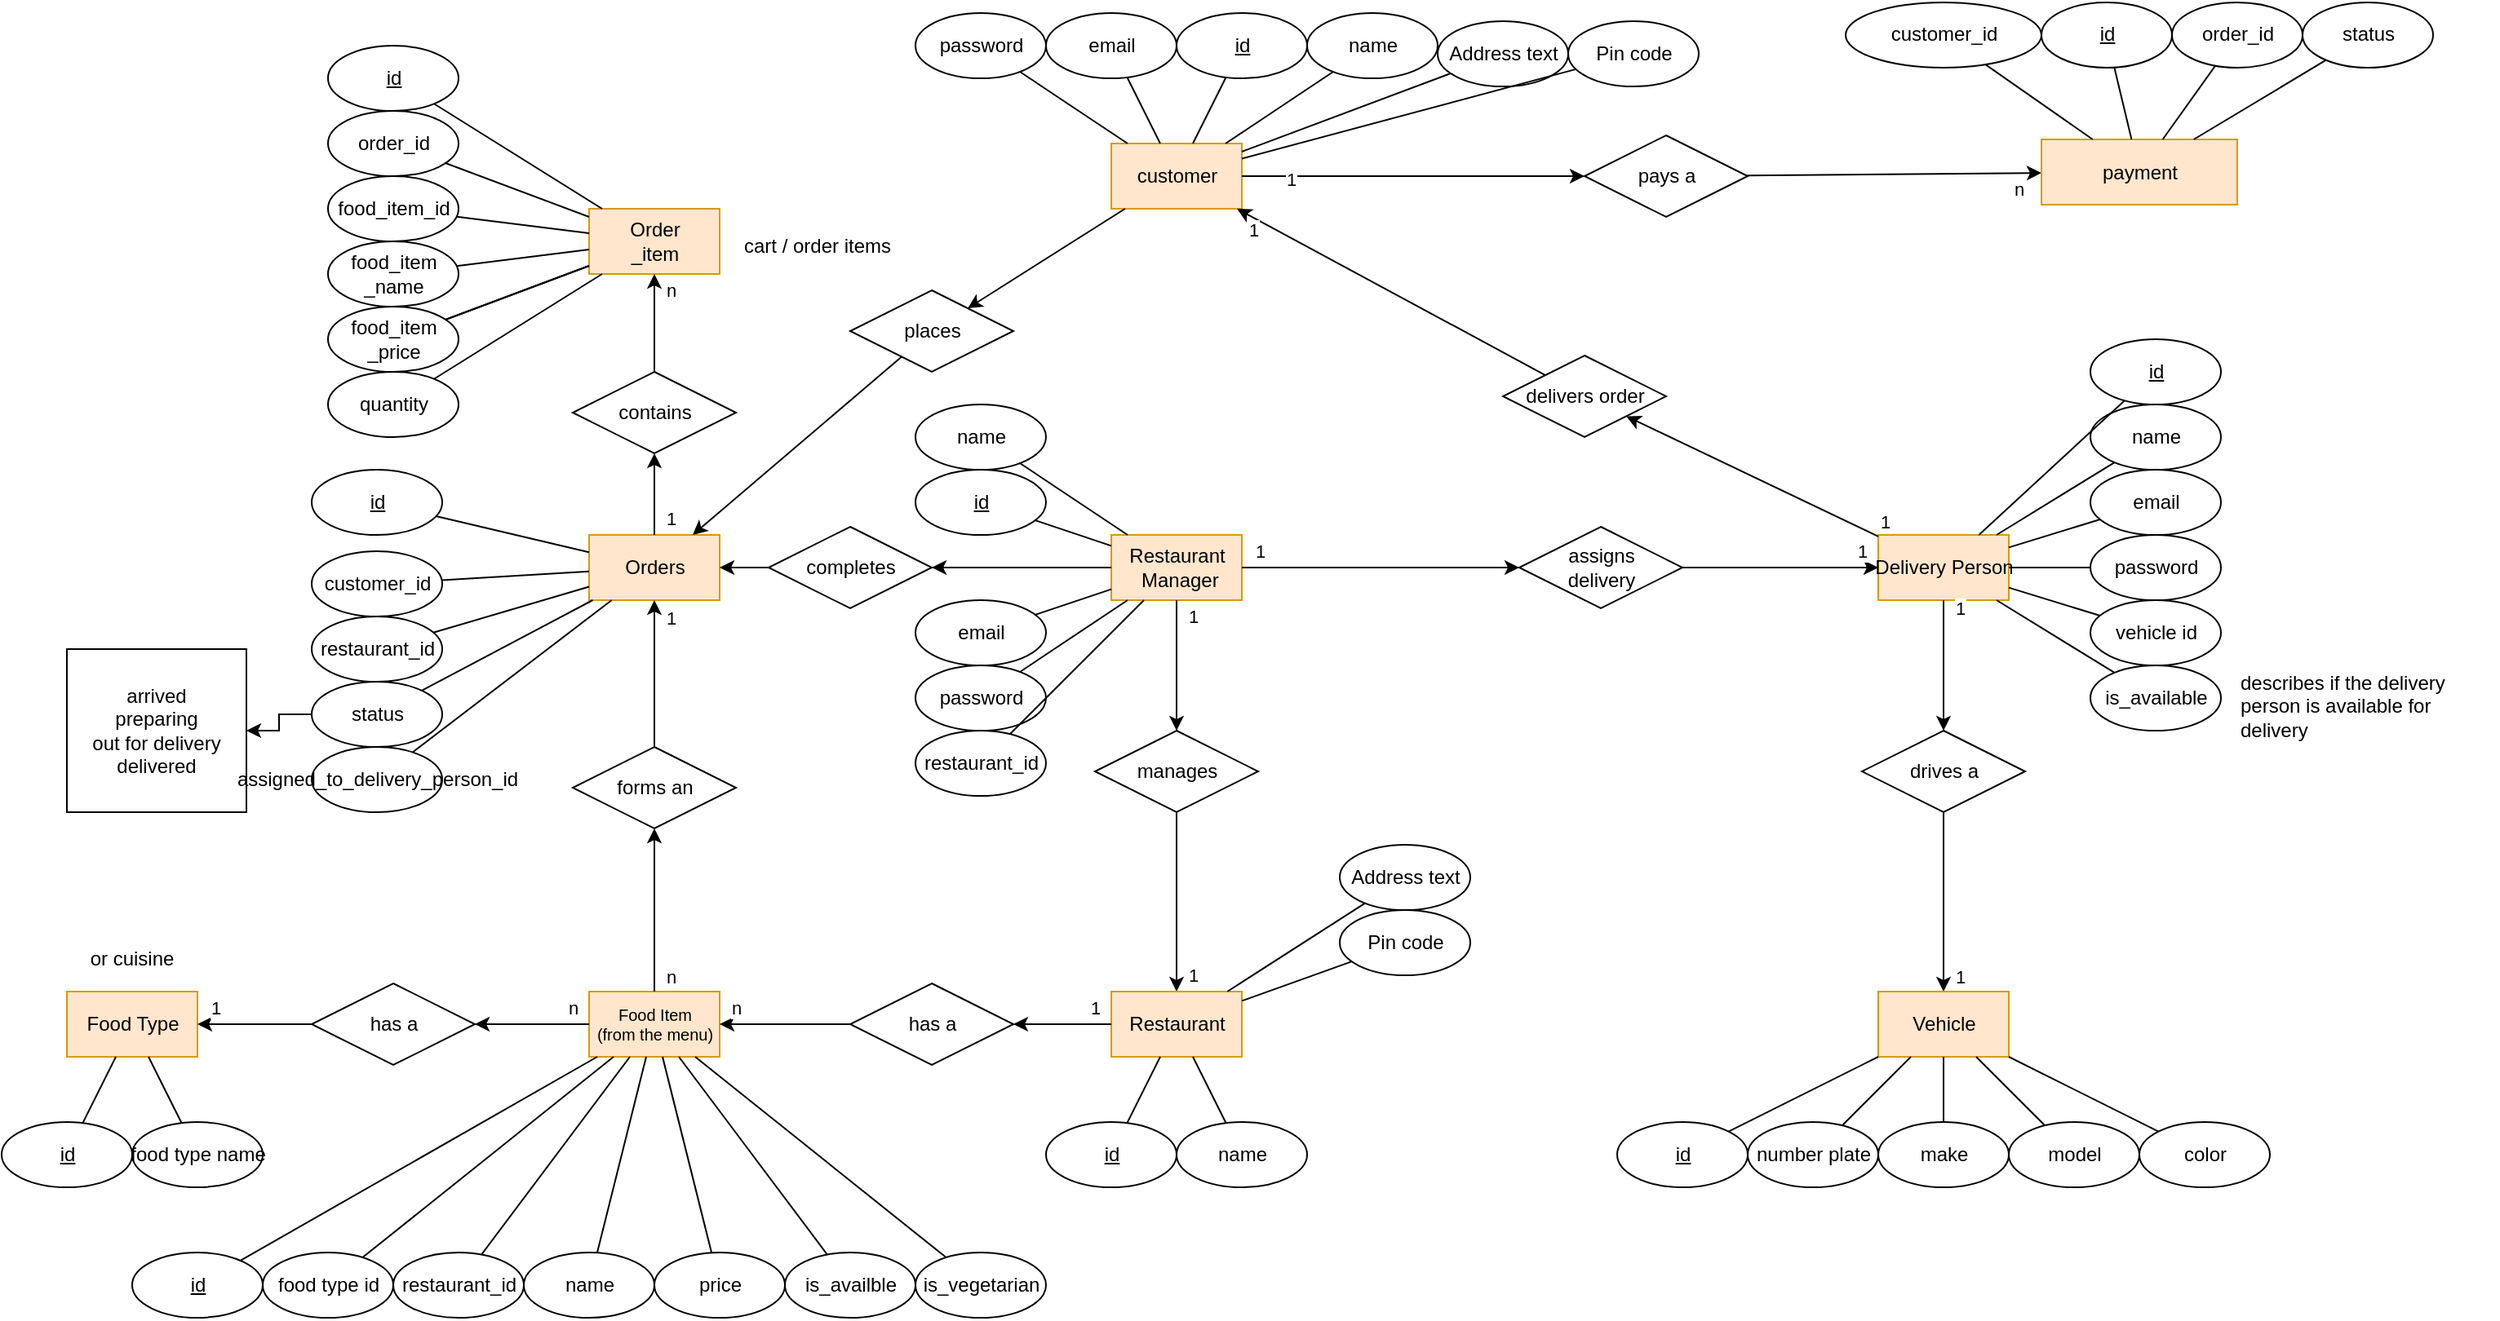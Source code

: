 <mxfile version="17.2.4" type="github">
  <diagram id="5hnL2uCHmByQ5Svbptj5" name="Page-1">
    <mxGraphModel dx="2307" dy="1191" grid="1" gridSize="10" guides="1" tooltips="1" connect="1" arrows="1" fold="1" page="1" pageScale="1" pageWidth="1600" pageHeight="900" math="0" shadow="0">
      <root>
        <mxCell id="0" />
        <mxCell id="1" parent="0" />
        <mxCell id="8bzB6-q6kp3nZ_-GFyEO-1" value="customer" style="rounded=0;html=1;fillColor=#ffe6cc;strokeColor=#d79b00;" parent="1" vertex="1">
          <mxGeometry x="720" y="140" width="80" height="40" as="geometry" />
        </mxCell>
        <mxCell id="8bzB6-q6kp3nZ_-GFyEO-2" value="id" style="ellipse;html=1;fontStyle=4" parent="1" vertex="1">
          <mxGeometry x="760" y="60" width="80" height="40" as="geometry" />
        </mxCell>
        <mxCell id="8bzB6-q6kp3nZ_-GFyEO-3" value="email" style="ellipse;html=1;" parent="1" vertex="1">
          <mxGeometry x="680" y="60" width="80" height="40" as="geometry" />
        </mxCell>
        <mxCell id="8bzB6-q6kp3nZ_-GFyEO-4" value="password" style="ellipse;html=1;" parent="1" vertex="1">
          <mxGeometry x="600" y="60" width="80" height="40" as="geometry" />
        </mxCell>
        <mxCell id="8bzB6-q6kp3nZ_-GFyEO-5" value="name" style="ellipse;html=1;" parent="1" vertex="1">
          <mxGeometry x="840" y="60" width="80" height="40" as="geometry" />
        </mxCell>
        <mxCell id="8bzB6-q6kp3nZ_-GFyEO-7" value="" style="endArrow=none;html=1;rounded=0;" parent="1" source="8bzB6-q6kp3nZ_-GFyEO-4" target="8bzB6-q6kp3nZ_-GFyEO-1" edge="1">
          <mxGeometry width="50" height="50" relative="1" as="geometry">
            <mxPoint x="960" y="310" as="sourcePoint" />
            <mxPoint x="1010" y="260" as="targetPoint" />
          </mxGeometry>
        </mxCell>
        <mxCell id="8bzB6-q6kp3nZ_-GFyEO-8" value="" style="endArrow=none;html=1;rounded=0;" parent="1" source="8bzB6-q6kp3nZ_-GFyEO-3" target="8bzB6-q6kp3nZ_-GFyEO-1" edge="1">
          <mxGeometry width="50" height="50" relative="1" as="geometry">
            <mxPoint x="690" y="170" as="sourcePoint" />
            <mxPoint x="730" y="170" as="targetPoint" />
          </mxGeometry>
        </mxCell>
        <mxCell id="8bzB6-q6kp3nZ_-GFyEO-9" value="" style="endArrow=none;html=1;rounded=0;" parent="1" source="8bzB6-q6kp3nZ_-GFyEO-2" target="8bzB6-q6kp3nZ_-GFyEO-1" edge="1">
          <mxGeometry width="50" height="50" relative="1" as="geometry">
            <mxPoint x="683.538" y="140.9" as="sourcePoint" />
            <mxPoint x="730" y="156.667" as="targetPoint" />
          </mxGeometry>
        </mxCell>
        <mxCell id="8bzB6-q6kp3nZ_-GFyEO-10" value="" style="endArrow=none;html=1;rounded=0;" parent="1" source="8bzB6-q6kp3nZ_-GFyEO-5" target="8bzB6-q6kp3nZ_-GFyEO-1" edge="1">
          <mxGeometry width="50" height="50" relative="1" as="geometry">
            <mxPoint x="674.0" y="106.0" as="sourcePoint" />
            <mxPoint x="740" y="150" as="targetPoint" />
          </mxGeometry>
        </mxCell>
        <mxCell id="8bzB6-q6kp3nZ_-GFyEO-17" value="Address text" style="ellipse;html=1;align=center;" parent="1" vertex="1">
          <mxGeometry x="920" y="65" width="80" height="40" as="geometry" />
        </mxCell>
        <mxCell id="8bzB6-q6kp3nZ_-GFyEO-18" value="Pin code" style="ellipse;html=1;align=center;" parent="1" vertex="1">
          <mxGeometry x="1000" y="65" width="80" height="40" as="geometry" />
        </mxCell>
        <mxCell id="8bzB6-q6kp3nZ_-GFyEO-22" value="&lt;div&gt;Restaurant&lt;/div&gt;&amp;nbsp;Manager" style="rounded=0;html=1;fillColor=#ffe6cc;strokeColor=#d79b00;" parent="1" vertex="1">
          <mxGeometry x="720" y="380" width="80" height="40" as="geometry" />
        </mxCell>
        <mxCell id="8bzB6-q6kp3nZ_-GFyEO-23" value="Delivery Person" style="rounded=0;html=1;fillColor=#ffe6cc;strokeColor=#d79b00;" parent="1" vertex="1">
          <mxGeometry x="1190" y="380" width="80" height="40" as="geometry" />
        </mxCell>
        <mxCell id="8bzB6-q6kp3nZ_-GFyEO-24" value="" style="endArrow=classic;html=1;rounded=0;endFill=1;" parent="1" source="8bzB6-q6kp3nZ_-GFyEO-22" target="8bzB6-q6kp3nZ_-GFyEO-26" edge="1">
          <mxGeometry width="50" height="50" relative="1" as="geometry">
            <mxPoint x="800" y="350" as="sourcePoint" />
            <mxPoint x="1010" y="450" as="targetPoint" />
          </mxGeometry>
        </mxCell>
        <mxCell id="8bzB6-q6kp3nZ_-GFyEO-25" value="1" style="edgeLabel;html=1;align=center;verticalAlign=middle;resizable=0;points=[];" parent="8bzB6-q6kp3nZ_-GFyEO-24" vertex="1" connectable="0">
          <mxGeometry x="-0.973" relative="1" as="geometry">
            <mxPoint x="8" y="-10" as="offset" />
          </mxGeometry>
        </mxCell>
        <mxCell id="8bzB6-q6kp3nZ_-GFyEO-26" value="&lt;div&gt;assigns&lt;/div&gt;&lt;div&gt;delivery&lt;/div&gt;" style="shape=rhombus;perimeter=rhombusPerimeter;html=1;align=center;" parent="1" vertex="1">
          <mxGeometry x="970" y="375" width="100" height="50" as="geometry" />
        </mxCell>
        <mxCell id="8bzB6-q6kp3nZ_-GFyEO-27" value="" style="endArrow=classic;html=1;rounded=0;endFill=1;" parent="1" source="8bzB6-q6kp3nZ_-GFyEO-26" target="8bzB6-q6kp3nZ_-GFyEO-23" edge="1">
          <mxGeometry relative="1" as="geometry">
            <mxPoint x="1000" y="480" as="sourcePoint" />
            <mxPoint x="1140" y="350" as="targetPoint" />
          </mxGeometry>
        </mxCell>
        <mxCell id="8bzB6-q6kp3nZ_-GFyEO-28" value="1" style="edgeLabel;html=1;align=center;verticalAlign=middle;resizable=0;points=[];" parent="8bzB6-q6kp3nZ_-GFyEO-27" vertex="1" connectable="0">
          <mxGeometry x="0.804" relative="1" as="geometry">
            <mxPoint x="2" y="-10" as="offset" />
          </mxGeometry>
        </mxCell>
        <mxCell id="8bzB6-q6kp3nZ_-GFyEO-29" value="" style="endArrow=none;html=1;rounded=0;startArrow=classic;startFill=1;" parent="1" source="8bzB6-q6kp3nZ_-GFyEO-1" target="8bzB6-q6kp3nZ_-GFyEO-31" edge="1">
          <mxGeometry width="50" height="50" relative="1" as="geometry">
            <mxPoint x="800" y="235" as="sourcePoint" />
            <mxPoint x="1010" y="335" as="targetPoint" />
          </mxGeometry>
        </mxCell>
        <mxCell id="8bzB6-q6kp3nZ_-GFyEO-30" value="1" style="edgeLabel;html=1;align=center;verticalAlign=middle;resizable=0;points=[];" parent="8bzB6-q6kp3nZ_-GFyEO-29" vertex="1" connectable="0">
          <mxGeometry x="-0.88" relative="1" as="geometry">
            <mxPoint x="-2" y="7" as="offset" />
          </mxGeometry>
        </mxCell>
        <mxCell id="8bzB6-q6kp3nZ_-GFyEO-31" value="delivers order" style="shape=rhombus;perimeter=rhombusPerimeter;html=1;align=center;" parent="1" vertex="1">
          <mxGeometry x="960" y="270" width="100" height="50" as="geometry" />
        </mxCell>
        <mxCell id="8bzB6-q6kp3nZ_-GFyEO-32" value="" style="endArrow=none;html=1;rounded=0;startArrow=classic;startFill=1;" parent="1" source="8bzB6-q6kp3nZ_-GFyEO-31" target="8bzB6-q6kp3nZ_-GFyEO-23" edge="1">
          <mxGeometry relative="1" as="geometry">
            <mxPoint x="1000" y="395" as="sourcePoint" />
            <mxPoint x="1140" y="265" as="targetPoint" />
          </mxGeometry>
        </mxCell>
        <mxCell id="8bzB6-q6kp3nZ_-GFyEO-33" value="1" style="edgeLabel;html=1;align=center;verticalAlign=middle;resizable=0;points=[];" parent="8bzB6-q6kp3nZ_-GFyEO-32" vertex="1" connectable="0">
          <mxGeometry x="0.887" y="1" relative="1" as="geometry">
            <mxPoint x="12" y="-4" as="offset" />
          </mxGeometry>
        </mxCell>
        <mxCell id="8bzB6-q6kp3nZ_-GFyEO-34" value="id" style="ellipse;html=1;align=center;fontStyle=4" parent="1" vertex="1">
          <mxGeometry x="1320" y="260" width="80" height="40" as="geometry" />
        </mxCell>
        <mxCell id="8bzB6-q6kp3nZ_-GFyEO-35" value="name" style="ellipse;html=1;align=center;" parent="1" vertex="1">
          <mxGeometry x="1320" y="300" width="80" height="40" as="geometry" />
        </mxCell>
        <mxCell id="8bzB6-q6kp3nZ_-GFyEO-36" value="" style="endArrow=none;html=1;rounded=0;" parent="1" source="8bzB6-q6kp3nZ_-GFyEO-23" target="8bzB6-q6kp3nZ_-GFyEO-34" edge="1">
          <mxGeometry relative="1" as="geometry">
            <mxPoint x="1140" y="280" as="sourcePoint" />
            <mxPoint x="1300" y="280" as="targetPoint" />
          </mxGeometry>
        </mxCell>
        <mxCell id="8bzB6-q6kp3nZ_-GFyEO-37" value="" style="endArrow=none;html=1;rounded=0;" parent="1" source="8bzB6-q6kp3nZ_-GFyEO-23" target="8bzB6-q6kp3nZ_-GFyEO-35" edge="1">
          <mxGeometry relative="1" as="geometry">
            <mxPoint x="1280" y="393.333" as="sourcePoint" />
            <mxPoint x="1325.449" y="380.077" as="targetPoint" />
          </mxGeometry>
        </mxCell>
        <mxCell id="8bzB6-q6kp3nZ_-GFyEO-38" value="email" style="ellipse;html=1;align=center;" parent="1" vertex="1">
          <mxGeometry x="1320" y="340" width="80" height="40" as="geometry" />
        </mxCell>
        <mxCell id="8bzB6-q6kp3nZ_-GFyEO-39" value="password" style="ellipse;html=1;align=center;" parent="1" vertex="1">
          <mxGeometry x="1320" y="380" width="80" height="40" as="geometry" />
        </mxCell>
        <mxCell id="8bzB6-q6kp3nZ_-GFyEO-40" value="vehicle id" style="ellipse;html=1;align=center;" parent="1" vertex="1">
          <mxGeometry x="1320" y="420" width="80" height="40" as="geometry" />
        </mxCell>
        <mxCell id="8bzB6-q6kp3nZ_-GFyEO-41" value="" style="endArrow=none;html=1;rounded=0;" parent="1" source="8bzB6-q6kp3nZ_-GFyEO-23" target="8bzB6-q6kp3nZ_-GFyEO-38" edge="1">
          <mxGeometry relative="1" as="geometry">
            <mxPoint x="1220" y="420" as="sourcePoint" />
            <mxPoint x="1380" y="420" as="targetPoint" />
          </mxGeometry>
        </mxCell>
        <mxCell id="8bzB6-q6kp3nZ_-GFyEO-42" value="" style="endArrow=none;html=1;rounded=0;" parent="1" source="8bzB6-q6kp3nZ_-GFyEO-23" target="8bzB6-q6kp3nZ_-GFyEO-39" edge="1">
          <mxGeometry relative="1" as="geometry">
            <mxPoint x="1220" y="420" as="sourcePoint" />
            <mxPoint x="1380" y="420" as="targetPoint" />
          </mxGeometry>
        </mxCell>
        <mxCell id="8bzB6-q6kp3nZ_-GFyEO-43" value="" style="endArrow=none;html=1;rounded=0;" parent="1" source="8bzB6-q6kp3nZ_-GFyEO-23" target="8bzB6-q6kp3nZ_-GFyEO-40" edge="1">
          <mxGeometry relative="1" as="geometry">
            <mxPoint x="1220" y="420" as="sourcePoint" />
            <mxPoint x="1380" y="420" as="targetPoint" />
          </mxGeometry>
        </mxCell>
        <mxCell id="8bzB6-q6kp3nZ_-GFyEO-44" value="" style="endArrow=none;html=1;rounded=0;startArrow=classic;startFill=1;" parent="1" target="8bzB6-q6kp3nZ_-GFyEO-46" edge="1">
          <mxGeometry width="50" height="50" relative="1" as="geometry">
            <mxPoint x="1230" y="660" as="sourcePoint" />
            <mxPoint x="1330" y="635" as="targetPoint" />
          </mxGeometry>
        </mxCell>
        <mxCell id="8bzB6-q6kp3nZ_-GFyEO-45" value="1" style="edgeLabel;html=1;align=center;verticalAlign=middle;resizable=0;points=[];" parent="8bzB6-q6kp3nZ_-GFyEO-44" vertex="1" connectable="0">
          <mxGeometry x="-0.933" y="-1" relative="1" as="geometry">
            <mxPoint x="9" y="-6" as="offset" />
          </mxGeometry>
        </mxCell>
        <mxCell id="8bzB6-q6kp3nZ_-GFyEO-46" value="drives a" style="shape=rhombus;perimeter=rhombusPerimeter;html=1;align=center;" parent="1" vertex="1">
          <mxGeometry x="1180" y="500" width="100" height="50" as="geometry" />
        </mxCell>
        <mxCell id="8bzB6-q6kp3nZ_-GFyEO-47" value="" style="endArrow=none;html=1;rounded=0;startArrow=classic;startFill=1;" parent="1" source="8bzB6-q6kp3nZ_-GFyEO-46" target="8bzB6-q6kp3nZ_-GFyEO-23" edge="1">
          <mxGeometry relative="1" as="geometry">
            <mxPoint x="1220" y="665" as="sourcePoint" />
            <mxPoint x="1326.314" y="430" as="targetPoint" />
          </mxGeometry>
        </mxCell>
        <mxCell id="8bzB6-q6kp3nZ_-GFyEO-48" value="1" style="edgeLabel;html=1;align=center;verticalAlign=middle;resizable=0;points=[];" parent="8bzB6-q6kp3nZ_-GFyEO-47" vertex="1" connectable="0">
          <mxGeometry x="0.88" y="1" relative="1" as="geometry">
            <mxPoint x="11" as="offset" />
          </mxGeometry>
        </mxCell>
        <mxCell id="8bzB6-q6kp3nZ_-GFyEO-49" value="Vehicle" style="rounded=0;html=1;fillColor=#ffe6cc;strokeColor=#d79b00;" parent="1" vertex="1">
          <mxGeometry x="1190" y="660" width="80" height="40" as="geometry" />
        </mxCell>
        <mxCell id="8bzB6-q6kp3nZ_-GFyEO-50" value="id" style="ellipse;html=1;align=center;fontStyle=4" parent="1" vertex="1">
          <mxGeometry x="1030" y="740" width="80" height="40" as="geometry" />
        </mxCell>
        <mxCell id="8bzB6-q6kp3nZ_-GFyEO-51" value="number plate" style="ellipse;html=1;align=center;" parent="1" vertex="1">
          <mxGeometry x="1110" y="740" width="80" height="40" as="geometry" />
        </mxCell>
        <mxCell id="8bzB6-q6kp3nZ_-GFyEO-52" value="make" style="ellipse;html=1;align=center;" parent="1" vertex="1">
          <mxGeometry x="1190" y="740" width="80" height="40" as="geometry" />
        </mxCell>
        <mxCell id="8bzB6-q6kp3nZ_-GFyEO-53" value="model" style="ellipse;html=1;align=center;" parent="1" vertex="1">
          <mxGeometry x="1270" y="740" width="80" height="40" as="geometry" />
        </mxCell>
        <mxCell id="8bzB6-q6kp3nZ_-GFyEO-54" value="color" style="ellipse;html=1;align=center;" parent="1" vertex="1">
          <mxGeometry x="1350" y="740" width="80" height="40" as="geometry" />
        </mxCell>
        <mxCell id="8bzB6-q6kp3nZ_-GFyEO-55" value="" style="endArrow=none;html=1;rounded=0;" parent="1" source="8bzB6-q6kp3nZ_-GFyEO-49" target="8bzB6-q6kp3nZ_-GFyEO-50" edge="1">
          <mxGeometry relative="1" as="geometry">
            <mxPoint x="1190" y="660" as="sourcePoint" />
            <mxPoint x="1350" y="660" as="targetPoint" />
          </mxGeometry>
        </mxCell>
        <mxCell id="8bzB6-q6kp3nZ_-GFyEO-56" value="" style="endArrow=none;html=1;rounded=0;" parent="1" source="8bzB6-q6kp3nZ_-GFyEO-49" target="8bzB6-q6kp3nZ_-GFyEO-51" edge="1">
          <mxGeometry relative="1" as="geometry">
            <mxPoint x="1240" y="660" as="sourcePoint" />
            <mxPoint x="1400" y="660" as="targetPoint" />
          </mxGeometry>
        </mxCell>
        <mxCell id="8bzB6-q6kp3nZ_-GFyEO-57" value="" style="endArrow=none;html=1;rounded=0;" parent="1" source="8bzB6-q6kp3nZ_-GFyEO-49" target="8bzB6-q6kp3nZ_-GFyEO-52" edge="1">
          <mxGeometry relative="1" as="geometry">
            <mxPoint x="1240" y="660" as="sourcePoint" />
            <mxPoint x="1400" y="660" as="targetPoint" />
          </mxGeometry>
        </mxCell>
        <mxCell id="8bzB6-q6kp3nZ_-GFyEO-58" value="" style="endArrow=none;html=1;rounded=0;" parent="1" source="8bzB6-q6kp3nZ_-GFyEO-49" target="8bzB6-q6kp3nZ_-GFyEO-53" edge="1">
          <mxGeometry relative="1" as="geometry">
            <mxPoint x="1240" y="660" as="sourcePoint" />
            <mxPoint x="1400" y="660" as="targetPoint" />
          </mxGeometry>
        </mxCell>
        <mxCell id="8bzB6-q6kp3nZ_-GFyEO-59" value="" style="endArrow=none;html=1;rounded=0;" parent="1" source="8bzB6-q6kp3nZ_-GFyEO-49" target="8bzB6-q6kp3nZ_-GFyEO-54" edge="1">
          <mxGeometry relative="1" as="geometry">
            <mxPoint x="1240" y="660" as="sourcePoint" />
            <mxPoint x="1400" y="660" as="targetPoint" />
          </mxGeometry>
        </mxCell>
        <mxCell id="8bzB6-q6kp3nZ_-GFyEO-60" value="&lt;div style=&quot;font-size: 10px;&quot;&gt;Food Item&lt;/div&gt;&lt;div style=&quot;font-size: 10px;&quot;&gt;(from the menu)&lt;/div&gt;" style="rounded=0;html=1;fontSize=10;fillColor=#ffe6cc;strokeColor=#d79b00;" parent="1" vertex="1">
          <mxGeometry x="400" y="660" width="80" height="40" as="geometry" />
        </mxCell>
        <mxCell id="8bzB6-q6kp3nZ_-GFyEO-61" value="&lt;div&gt;Orders&lt;/div&gt;" style="rounded=0;html=1;fillColor=#ffe6cc;strokeColor=#d79b00;" parent="1" vertex="1">
          <mxGeometry x="400" y="380" width="80" height="40" as="geometry" />
        </mxCell>
        <mxCell id="8bzB6-q6kp3nZ_-GFyEO-62" value="" style="endArrow=none;html=1;rounded=0;startArrow=classic;startFill=1;" parent="1" source="8bzB6-q6kp3nZ_-GFyEO-80" target="8bzB6-q6kp3nZ_-GFyEO-64" edge="1">
          <mxGeometry width="50" height="50" relative="1" as="geometry">
            <mxPoint x="760" y="620" as="sourcePoint" />
            <mxPoint x="860" y="665" as="targetPoint" />
          </mxGeometry>
        </mxCell>
        <mxCell id="8bzB6-q6kp3nZ_-GFyEO-63" value="1" style="edgeLabel;html=1;align=center;verticalAlign=middle;resizable=0;points=[];" parent="8bzB6-q6kp3nZ_-GFyEO-62" vertex="1" connectable="0">
          <mxGeometry x="-0.82" relative="1" as="geometry">
            <mxPoint x="10" as="offset" />
          </mxGeometry>
        </mxCell>
        <mxCell id="8bzB6-q6kp3nZ_-GFyEO-64" value="manages" style="shape=rhombus;perimeter=rhombusPerimeter;html=1;align=center;" parent="1" vertex="1">
          <mxGeometry x="710" y="500" width="100" height="50" as="geometry" />
        </mxCell>
        <mxCell id="8bzB6-q6kp3nZ_-GFyEO-65" value="" style="endArrow=none;html=1;rounded=0;startArrow=classic;startFill=1;" parent="1" source="8bzB6-q6kp3nZ_-GFyEO-64" target="8bzB6-q6kp3nZ_-GFyEO-22" edge="1">
          <mxGeometry relative="1" as="geometry">
            <mxPoint x="750" y="695" as="sourcePoint" />
            <mxPoint x="760" y="430" as="targetPoint" />
          </mxGeometry>
        </mxCell>
        <mxCell id="8bzB6-q6kp3nZ_-GFyEO-66" value="1" style="edgeLabel;html=1;align=center;verticalAlign=middle;resizable=0;points=[];" parent="8bzB6-q6kp3nZ_-GFyEO-65" vertex="1" connectable="0">
          <mxGeometry x="0.912" relative="1" as="geometry">
            <mxPoint x="10" y="6" as="offset" />
          </mxGeometry>
        </mxCell>
        <mxCell id="8bzB6-q6kp3nZ_-GFyEO-67" value="id" style="ellipse;html=1;fontStyle=4" parent="1" vertex="1">
          <mxGeometry x="600" y="340" width="80" height="40" as="geometry" />
        </mxCell>
        <mxCell id="8bzB6-q6kp3nZ_-GFyEO-68" value="email" style="ellipse;html=1;" parent="1" vertex="1">
          <mxGeometry x="600" y="420" width="80" height="40" as="geometry" />
        </mxCell>
        <mxCell id="8bzB6-q6kp3nZ_-GFyEO-69" value="password" style="ellipse;html=1;" parent="1" vertex="1">
          <mxGeometry x="600" y="460" width="80" height="40" as="geometry" />
        </mxCell>
        <mxCell id="8bzB6-q6kp3nZ_-GFyEO-70" value="name" style="ellipse;html=1;" parent="1" vertex="1">
          <mxGeometry x="600" y="300" width="80" height="40" as="geometry" />
        </mxCell>
        <mxCell id="8bzB6-q6kp3nZ_-GFyEO-71" value="" style="endArrow=none;html=1;rounded=0;" parent="1" source="8bzB6-q6kp3nZ_-GFyEO-69" target="8bzB6-q6kp3nZ_-GFyEO-22" edge="1">
          <mxGeometry relative="1" as="geometry">
            <mxPoint x="850" y="280" as="sourcePoint" />
            <mxPoint x="1010" y="280" as="targetPoint" />
          </mxGeometry>
        </mxCell>
        <mxCell id="8bzB6-q6kp3nZ_-GFyEO-72" value="" style="endArrow=none;html=1;rounded=0;" parent="1" source="8bzB6-q6kp3nZ_-GFyEO-68" target="8bzB6-q6kp3nZ_-GFyEO-22" edge="1">
          <mxGeometry relative="1" as="geometry">
            <mxPoint x="850" y="280" as="sourcePoint" />
            <mxPoint x="1010" y="280" as="targetPoint" />
          </mxGeometry>
        </mxCell>
        <mxCell id="8bzB6-q6kp3nZ_-GFyEO-73" value="" style="endArrow=none;html=1;rounded=0;" parent="1" source="8bzB6-q6kp3nZ_-GFyEO-67" target="8bzB6-q6kp3nZ_-GFyEO-22" edge="1">
          <mxGeometry relative="1" as="geometry">
            <mxPoint x="850" y="280" as="sourcePoint" />
            <mxPoint x="1010" y="280" as="targetPoint" />
          </mxGeometry>
        </mxCell>
        <mxCell id="8bzB6-q6kp3nZ_-GFyEO-74" value="" style="endArrow=none;html=1;rounded=0;" parent="1" source="8bzB6-q6kp3nZ_-GFyEO-70" target="8bzB6-q6kp3nZ_-GFyEO-22" edge="1">
          <mxGeometry relative="1" as="geometry">
            <mxPoint x="850" y="280" as="sourcePoint" />
            <mxPoint x="1010" y="280" as="targetPoint" />
          </mxGeometry>
        </mxCell>
        <mxCell id="8bzB6-q6kp3nZ_-GFyEO-75" value="food type id" style="ellipse;html=1;align=center;" parent="1" vertex="1">
          <mxGeometry x="200" y="820" width="80" height="40" as="geometry" />
        </mxCell>
        <mxCell id="8bzB6-q6kp3nZ_-GFyEO-76" value="id" style="ellipse;html=1;align=center;fontStyle=4" parent="1" vertex="1">
          <mxGeometry x="120" y="820" width="80" height="40" as="geometry" />
        </mxCell>
        <mxCell id="8bzB6-q6kp3nZ_-GFyEO-77" value="restaurant_id" style="ellipse;html=1;" parent="1" vertex="1">
          <mxGeometry x="600" y="500" width="80" height="40" as="geometry" />
        </mxCell>
        <mxCell id="8bzB6-q6kp3nZ_-GFyEO-78" value="" style="endArrow=none;html=1;rounded=0;" parent="1" source="8bzB6-q6kp3nZ_-GFyEO-77" target="8bzB6-q6kp3nZ_-GFyEO-22" edge="1">
          <mxGeometry relative="1" as="geometry">
            <mxPoint x="580" y="490" as="sourcePoint" />
            <mxPoint x="740" y="490" as="targetPoint" />
          </mxGeometry>
        </mxCell>
        <mxCell id="8bzB6-q6kp3nZ_-GFyEO-79" value="restaurant_id" style="ellipse;html=1;align=center;" parent="1" vertex="1">
          <mxGeometry x="280" y="820" width="80" height="40" as="geometry" />
        </mxCell>
        <mxCell id="8bzB6-q6kp3nZ_-GFyEO-80" value="Restaurant" style="rounded=0;html=1;fillColor=#ffe6cc;strokeColor=#d79b00;" parent="1" vertex="1">
          <mxGeometry x="720" y="660" width="80" height="40" as="geometry" />
        </mxCell>
        <mxCell id="8bzB6-q6kp3nZ_-GFyEO-81" value="" style="endArrow=none;html=1;rounded=0;startArrow=classic;startFill=1;" parent="1" source="8bzB6-q6kp3nZ_-GFyEO-60" target="8bzB6-q6kp3nZ_-GFyEO-83" edge="1">
          <mxGeometry width="50" height="50" relative="1" as="geometry">
            <mxPoint x="900" y="690" as="sourcePoint" />
            <mxPoint x="1000" y="695" as="targetPoint" />
          </mxGeometry>
        </mxCell>
        <mxCell id="8bzB6-q6kp3nZ_-GFyEO-82" value="n" style="edgeLabel;html=1;align=center;verticalAlign=middle;resizable=0;points=[];" parent="8bzB6-q6kp3nZ_-GFyEO-81" vertex="1" connectable="0">
          <mxGeometry x="-0.88" relative="1" as="geometry">
            <mxPoint x="5" y="-10" as="offset" />
          </mxGeometry>
        </mxCell>
        <mxCell id="8bzB6-q6kp3nZ_-GFyEO-83" value="has a" style="shape=rhombus;perimeter=rhombusPerimeter;html=1;align=center;" parent="1" vertex="1">
          <mxGeometry x="560" y="655" width="100" height="50" as="geometry" />
        </mxCell>
        <mxCell id="8bzB6-q6kp3nZ_-GFyEO-84" value="" style="endArrow=none;html=1;rounded=0;startArrow=classic;startFill=1;" parent="1" source="8bzB6-q6kp3nZ_-GFyEO-83" target="8bzB6-q6kp3nZ_-GFyEO-80" edge="1">
          <mxGeometry relative="1" as="geometry">
            <mxPoint x="640" y="725" as="sourcePoint" />
            <mxPoint x="730" y="740" as="targetPoint" />
          </mxGeometry>
        </mxCell>
        <mxCell id="8bzB6-q6kp3nZ_-GFyEO-85" value="1" style="edgeLabel;html=1;align=center;verticalAlign=middle;resizable=0;points=[];" parent="8bzB6-q6kp3nZ_-GFyEO-84" vertex="1" connectable="0">
          <mxGeometry x="0.857" relative="1" as="geometry">
            <mxPoint x="-6" y="-10" as="offset" />
          </mxGeometry>
        </mxCell>
        <mxCell id="8bzB6-q6kp3nZ_-GFyEO-86" value="id" style="ellipse;html=1;align=center;fontStyle=4" parent="1" vertex="1">
          <mxGeometry x="680" y="740" width="80" height="40" as="geometry" />
        </mxCell>
        <mxCell id="8bzB6-q6kp3nZ_-GFyEO-87" value="name" style="ellipse;html=1;align=center;" parent="1" vertex="1">
          <mxGeometry x="760" y="740" width="80" height="40" as="geometry" />
        </mxCell>
        <mxCell id="8bzB6-q6kp3nZ_-GFyEO-88" value="Food Type" style="rounded=0;html=1;fillColor=#ffe6cc;strokeColor=#d79b00;" parent="1" vertex="1">
          <mxGeometry x="80" y="660" width="80" height="40" as="geometry" />
        </mxCell>
        <mxCell id="8bzB6-q6kp3nZ_-GFyEO-89" value="food type name" style="ellipse;html=1;align=center;" parent="1" vertex="1">
          <mxGeometry x="120" y="740" width="80" height="40" as="geometry" />
        </mxCell>
        <mxCell id="8bzB6-q6kp3nZ_-GFyEO-90" value="id" style="ellipse;html=1;align=center;fontStyle=4" parent="1" vertex="1">
          <mxGeometry x="40" y="740" width="80" height="40" as="geometry" />
        </mxCell>
        <mxCell id="8bzB6-q6kp3nZ_-GFyEO-91" value="" style="endArrow=none;html=1;rounded=0;" parent="1" source="8bzB6-q6kp3nZ_-GFyEO-88" target="8bzB6-q6kp3nZ_-GFyEO-90" edge="1">
          <mxGeometry relative="1" as="geometry">
            <mxPoint x="230" y="680" as="sourcePoint" />
            <mxPoint x="390" y="680" as="targetPoint" />
          </mxGeometry>
        </mxCell>
        <mxCell id="8bzB6-q6kp3nZ_-GFyEO-92" value="" style="endArrow=none;html=1;rounded=0;" parent="1" source="8bzB6-q6kp3nZ_-GFyEO-88" target="8bzB6-q6kp3nZ_-GFyEO-89" edge="1">
          <mxGeometry relative="1" as="geometry">
            <mxPoint x="230" y="680" as="sourcePoint" />
            <mxPoint x="390" y="680" as="targetPoint" />
          </mxGeometry>
        </mxCell>
        <mxCell id="8bzB6-q6kp3nZ_-GFyEO-93" value="" style="endArrow=none;html=1;rounded=0;" parent="1" source="8bzB6-q6kp3nZ_-GFyEO-86" target="8bzB6-q6kp3nZ_-GFyEO-80" edge="1">
          <mxGeometry relative="1" as="geometry">
            <mxPoint x="500" y="640" as="sourcePoint" />
            <mxPoint x="660" y="640" as="targetPoint" />
          </mxGeometry>
        </mxCell>
        <mxCell id="8bzB6-q6kp3nZ_-GFyEO-94" value="" style="endArrow=none;html=1;rounded=0;" parent="1" source="8bzB6-q6kp3nZ_-GFyEO-87" target="8bzB6-q6kp3nZ_-GFyEO-80" edge="1">
          <mxGeometry relative="1" as="geometry">
            <mxPoint x="500" y="640" as="sourcePoint" />
            <mxPoint x="660" y="640" as="targetPoint" />
          </mxGeometry>
        </mxCell>
        <mxCell id="8bzB6-q6kp3nZ_-GFyEO-95" value="name" style="ellipse;html=1;align=center;" parent="1" vertex="1">
          <mxGeometry x="360" y="820" width="80" height="40" as="geometry" />
        </mxCell>
        <mxCell id="8bzB6-q6kp3nZ_-GFyEO-96" value="price" style="ellipse;html=1;align=center;" parent="1" vertex="1">
          <mxGeometry x="440" y="820" width="80" height="40" as="geometry" />
        </mxCell>
        <mxCell id="8bzB6-q6kp3nZ_-GFyEO-97" value="is_availble" style="ellipse;html=1;align=center;" parent="1" vertex="1">
          <mxGeometry x="520" y="820" width="80" height="40" as="geometry" />
        </mxCell>
        <mxCell id="8bzB6-q6kp3nZ_-GFyEO-98" value="" style="endArrow=none;html=1;rounded=0;" parent="1" source="8bzB6-q6kp3nZ_-GFyEO-60" target="8bzB6-q6kp3nZ_-GFyEO-76" edge="1">
          <mxGeometry relative="1" as="geometry">
            <mxPoint x="440" y="770" as="sourcePoint" />
            <mxPoint x="600" y="770" as="targetPoint" />
          </mxGeometry>
        </mxCell>
        <mxCell id="8bzB6-q6kp3nZ_-GFyEO-99" value="" style="endArrow=none;html=1;rounded=0;" parent="1" source="8bzB6-q6kp3nZ_-GFyEO-60" target="8bzB6-q6kp3nZ_-GFyEO-75" edge="1">
          <mxGeometry relative="1" as="geometry">
            <mxPoint x="440" y="770" as="sourcePoint" />
            <mxPoint x="600" y="770" as="targetPoint" />
          </mxGeometry>
        </mxCell>
        <mxCell id="8bzB6-q6kp3nZ_-GFyEO-100" value="" style="endArrow=none;html=1;rounded=0;" parent="1" source="8bzB6-q6kp3nZ_-GFyEO-60" target="8bzB6-q6kp3nZ_-GFyEO-79" edge="1">
          <mxGeometry relative="1" as="geometry">
            <mxPoint x="440" y="770" as="sourcePoint" />
            <mxPoint x="600" y="770" as="targetPoint" />
          </mxGeometry>
        </mxCell>
        <mxCell id="8bzB6-q6kp3nZ_-GFyEO-101" value="" style="endArrow=none;html=1;rounded=0;" parent="1" source="8bzB6-q6kp3nZ_-GFyEO-60" target="8bzB6-q6kp3nZ_-GFyEO-95" edge="1">
          <mxGeometry relative="1" as="geometry">
            <mxPoint x="440" y="770" as="sourcePoint" />
            <mxPoint x="600" y="770" as="targetPoint" />
          </mxGeometry>
        </mxCell>
        <mxCell id="8bzB6-q6kp3nZ_-GFyEO-102" value="" style="endArrow=none;html=1;rounded=0;" parent="1" source="8bzB6-q6kp3nZ_-GFyEO-60" target="8bzB6-q6kp3nZ_-GFyEO-96" edge="1">
          <mxGeometry relative="1" as="geometry">
            <mxPoint x="440" y="770" as="sourcePoint" />
            <mxPoint x="600" y="770" as="targetPoint" />
          </mxGeometry>
        </mxCell>
        <mxCell id="8bzB6-q6kp3nZ_-GFyEO-103" value="" style="endArrow=none;html=1;rounded=0;" parent="1" source="8bzB6-q6kp3nZ_-GFyEO-60" target="8bzB6-q6kp3nZ_-GFyEO-97" edge="1">
          <mxGeometry relative="1" as="geometry">
            <mxPoint x="440" y="770" as="sourcePoint" />
            <mxPoint x="600" y="770" as="targetPoint" />
          </mxGeometry>
        </mxCell>
        <mxCell id="8bzB6-q6kp3nZ_-GFyEO-104" value="" style="endArrow=none;html=1;rounded=0;startArrow=classic;startFill=1;" parent="1" source="8bzB6-q6kp3nZ_-GFyEO-88" target="8bzB6-q6kp3nZ_-GFyEO-106" edge="1">
          <mxGeometry width="50" height="50" relative="1" as="geometry">
            <mxPoint x="170" y="680" as="sourcePoint" />
            <mxPoint x="690" y="695" as="targetPoint" />
          </mxGeometry>
        </mxCell>
        <mxCell id="8bzB6-q6kp3nZ_-GFyEO-105" value="1" style="edgeLabel;html=1;align=center;verticalAlign=middle;resizable=0;points=[];" parent="8bzB6-q6kp3nZ_-GFyEO-104" vertex="1" connectable="0">
          <mxGeometry x="-0.703" relative="1" as="geometry">
            <mxPoint y="-10" as="offset" />
          </mxGeometry>
        </mxCell>
        <mxCell id="8bzB6-q6kp3nZ_-GFyEO-106" value="has a" style="shape=rhombus;perimeter=rhombusPerimeter;html=1;align=center;" parent="1" vertex="1">
          <mxGeometry x="230" y="655" width="100" height="50" as="geometry" />
        </mxCell>
        <mxCell id="8bzB6-q6kp3nZ_-GFyEO-107" value="" style="endArrow=none;html=1;rounded=0;startArrow=classic;startFill=1;" parent="1" source="8bzB6-q6kp3nZ_-GFyEO-106" target="8bzB6-q6kp3nZ_-GFyEO-60" edge="1">
          <mxGeometry relative="1" as="geometry">
            <mxPoint x="330" y="725" as="sourcePoint" />
            <mxPoint x="410" y="680" as="targetPoint" />
          </mxGeometry>
        </mxCell>
        <mxCell id="8bzB6-q6kp3nZ_-GFyEO-108" value="n" style="edgeLabel;html=1;align=center;verticalAlign=middle;resizable=0;points=[];" parent="8bzB6-q6kp3nZ_-GFyEO-107" vertex="1" connectable="0">
          <mxGeometry x="0.918" relative="1" as="geometry">
            <mxPoint x="-7" y="-10" as="offset" />
          </mxGeometry>
        </mxCell>
        <mxCell id="8bzB6-q6kp3nZ_-GFyEO-109" value="" style="endArrow=none;html=1;rounded=0;startArrow=classic;startFill=1;" parent="1" source="8bzB6-q6kp3nZ_-GFyEO-61" target="8bzB6-q6kp3nZ_-GFyEO-111" edge="1">
          <mxGeometry width="50" height="50" relative="1" as="geometry">
            <mxPoint x="310" y="525" as="sourcePoint" />
            <mxPoint x="823" y="540" as="targetPoint" />
          </mxGeometry>
        </mxCell>
        <mxCell id="8bzB6-q6kp3nZ_-GFyEO-110" value="1" style="edgeLabel;html=1;align=center;verticalAlign=middle;resizable=0;points=[];" parent="8bzB6-q6kp3nZ_-GFyEO-109" vertex="1" connectable="0">
          <mxGeometry x="-0.815" y="-1" relative="1" as="geometry">
            <mxPoint x="11" y="2" as="offset" />
          </mxGeometry>
        </mxCell>
        <mxCell id="8bzB6-q6kp3nZ_-GFyEO-111" value="forms an" style="shape=rhombus;perimeter=rhombusPerimeter;html=1;align=center;" parent="1" vertex="1">
          <mxGeometry x="390" y="510" width="100" height="50" as="geometry" />
        </mxCell>
        <mxCell id="8bzB6-q6kp3nZ_-GFyEO-112" value="" style="endArrow=none;html=1;rounded=0;startArrow=classic;startFill=1;" parent="1" source="8bzB6-q6kp3nZ_-GFyEO-111" target="8bzB6-q6kp3nZ_-GFyEO-60" edge="1">
          <mxGeometry relative="1" as="geometry">
            <mxPoint x="463" y="570" as="sourcePoint" />
            <mxPoint x="500" y="620" as="targetPoint" />
          </mxGeometry>
        </mxCell>
        <mxCell id="8bzB6-q6kp3nZ_-GFyEO-113" value="n" style="edgeLabel;html=1;align=center;verticalAlign=middle;resizable=0;points=[];" parent="8bzB6-q6kp3nZ_-GFyEO-112" vertex="1" connectable="0">
          <mxGeometry x="0.925" relative="1" as="geometry">
            <mxPoint x="10" y="-6" as="offset" />
          </mxGeometry>
        </mxCell>
        <mxCell id="8bzB6-q6kp3nZ_-GFyEO-114" value="id" style="ellipse;html=1;fontStyle=4" parent="1" vertex="1">
          <mxGeometry x="230" y="340" width="80" height="40" as="geometry" />
        </mxCell>
        <mxCell id="8bzB6-q6kp3nZ_-GFyEO-116" value="" style="endArrow=none;html=1;rounded=0;" parent="1" source="8bzB6-q6kp3nZ_-GFyEO-114" target="8bzB6-q6kp3nZ_-GFyEO-61" edge="1">
          <mxGeometry relative="1" as="geometry">
            <mxPoint x="390" y="440" as="sourcePoint" />
            <mxPoint x="550" y="440" as="targetPoint" />
          </mxGeometry>
        </mxCell>
        <mxCell id="8bzB6-q6kp3nZ_-GFyEO-118" value="&lt;div&gt;Order&lt;/div&gt;_item" style="rounded=0;html=1;fillColor=#ffe6cc;strokeColor=#d79b00;" parent="1" vertex="1">
          <mxGeometry x="400" y="180" width="80" height="40" as="geometry" />
        </mxCell>
        <mxCell id="8bzB6-q6kp3nZ_-GFyEO-119" value="food_item_id" style="ellipse;html=1;" parent="1" vertex="1">
          <mxGeometry x="240" y="160" width="80" height="40" as="geometry" />
        </mxCell>
        <mxCell id="8bzB6-q6kp3nZ_-GFyEO-120" value="&lt;div&gt;food_item&lt;/div&gt;&lt;div&gt;_name&lt;/div&gt;" style="ellipse;html=1;" parent="1" vertex="1">
          <mxGeometry x="240" y="200" width="80" height="40" as="geometry" />
        </mxCell>
        <mxCell id="8bzB6-q6kp3nZ_-GFyEO-121" value="&lt;div&gt;food_item&lt;/div&gt;&lt;div&gt;_price&lt;br&gt;&lt;/div&gt;" style="ellipse;html=1;" parent="1" vertex="1">
          <mxGeometry x="240" y="240" width="80" height="40" as="geometry" />
        </mxCell>
        <mxCell id="8bzB6-q6kp3nZ_-GFyEO-122" value="" style="endArrow=none;html=1;rounded=0;" parent="1" source="8bzB6-q6kp3nZ_-GFyEO-119" target="8bzB6-q6kp3nZ_-GFyEO-118" edge="1">
          <mxGeometry relative="1" as="geometry">
            <mxPoint x="520" y="330" as="sourcePoint" />
            <mxPoint x="680" y="330" as="targetPoint" />
          </mxGeometry>
        </mxCell>
        <mxCell id="8bzB6-q6kp3nZ_-GFyEO-123" value="" style="endArrow=none;html=1;rounded=0;" parent="1" source="8bzB6-q6kp3nZ_-GFyEO-120" target="8bzB6-q6kp3nZ_-GFyEO-118" edge="1">
          <mxGeometry relative="1" as="geometry">
            <mxPoint x="520" y="330" as="sourcePoint" />
            <mxPoint x="680" y="330" as="targetPoint" />
          </mxGeometry>
        </mxCell>
        <mxCell id="8bzB6-q6kp3nZ_-GFyEO-124" value="order_id" style="ellipse;html=1;" parent="1" vertex="1">
          <mxGeometry x="240" y="120" width="80" height="40" as="geometry" />
        </mxCell>
        <mxCell id="8bzB6-q6kp3nZ_-GFyEO-126" value="" style="endArrow=none;html=1;rounded=0;" parent="1" source="8bzB6-q6kp3nZ_-GFyEO-121" target="8bzB6-q6kp3nZ_-GFyEO-118" edge="1">
          <mxGeometry relative="1" as="geometry">
            <mxPoint x="520" y="330" as="sourcePoint" />
            <mxPoint x="680" y="330" as="targetPoint" />
          </mxGeometry>
        </mxCell>
        <mxCell id="8bzB6-q6kp3nZ_-GFyEO-127" value="" style="endArrow=none;html=1;rounded=0;" parent="1" source="8bzB6-q6kp3nZ_-GFyEO-121" target="8bzB6-q6kp3nZ_-GFyEO-118" edge="1">
          <mxGeometry relative="1" as="geometry">
            <mxPoint x="304.376" y="282.159" as="sourcePoint" />
            <mxPoint x="680" y="330" as="targetPoint" />
          </mxGeometry>
        </mxCell>
        <mxCell id="8bzB6-q6kp3nZ_-GFyEO-128" value="" style="endArrow=none;html=1;rounded=0;" parent="1" source="8bzB6-q6kp3nZ_-GFyEO-124" target="8bzB6-q6kp3nZ_-GFyEO-118" edge="1">
          <mxGeometry relative="1" as="geometry">
            <mxPoint x="520" y="330" as="sourcePoint" />
            <mxPoint x="680" y="330" as="targetPoint" />
          </mxGeometry>
        </mxCell>
        <mxCell id="8bzB6-q6kp3nZ_-GFyEO-129" value="" style="endArrow=none;html=1;rounded=0;startArrow=classic;startFill=1;" parent="1" source="8bzB6-q6kp3nZ_-GFyEO-118" target="8bzB6-q6kp3nZ_-GFyEO-131" edge="1">
          <mxGeometry width="50" height="50" relative="1" as="geometry">
            <mxPoint x="540" y="180" as="sourcePoint" />
            <mxPoint x="923" y="300" as="targetPoint" />
          </mxGeometry>
        </mxCell>
        <mxCell id="8bzB6-q6kp3nZ_-GFyEO-130" value="n" style="edgeLabel;html=1;align=center;verticalAlign=middle;resizable=0;points=[];" parent="8bzB6-q6kp3nZ_-GFyEO-129" vertex="1" connectable="0">
          <mxGeometry x="-0.817" relative="1" as="geometry">
            <mxPoint x="10" y="4" as="offset" />
          </mxGeometry>
        </mxCell>
        <mxCell id="8bzB6-q6kp3nZ_-GFyEO-131" value="contains" style="shape=rhombus;perimeter=rhombusPerimeter;html=1;align=center;" parent="1" vertex="1">
          <mxGeometry x="390" y="280" width="100" height="50" as="geometry" />
        </mxCell>
        <mxCell id="8bzB6-q6kp3nZ_-GFyEO-132" value="" style="endArrow=none;html=1;rounded=0;startArrow=classic;startFill=1;" parent="1" source="8bzB6-q6kp3nZ_-GFyEO-131" target="8bzB6-q6kp3nZ_-GFyEO-61" edge="1">
          <mxGeometry relative="1" as="geometry">
            <mxPoint x="563" y="330" as="sourcePoint" />
            <mxPoint x="540" y="420" as="targetPoint" />
          </mxGeometry>
        </mxCell>
        <mxCell id="8bzB6-q6kp3nZ_-GFyEO-133" value="1" style="edgeLabel;html=1;align=center;verticalAlign=middle;resizable=0;points=[];" parent="8bzB6-q6kp3nZ_-GFyEO-132" vertex="1" connectable="0">
          <mxGeometry x="0.871" relative="1" as="geometry">
            <mxPoint x="10" y="-7" as="offset" />
          </mxGeometry>
        </mxCell>
        <mxCell id="8bzB6-q6kp3nZ_-GFyEO-134" value="customer_id" style="ellipse;html=1;" parent="1" vertex="1">
          <mxGeometry x="230" y="390" width="80" height="40" as="geometry" />
        </mxCell>
        <mxCell id="8bzB6-q6kp3nZ_-GFyEO-135" value="" style="endArrow=none;html=1;rounded=0;" parent="1" source="8bzB6-q6kp3nZ_-GFyEO-134" target="8bzB6-q6kp3nZ_-GFyEO-61" edge="1">
          <mxGeometry relative="1" as="geometry">
            <mxPoint x="430" y="380" as="sourcePoint" />
            <mxPoint x="590" y="380" as="targetPoint" />
          </mxGeometry>
        </mxCell>
        <mxCell id="8bzB6-q6kp3nZ_-GFyEO-136" value="" style="endArrow=none;html=1;rounded=0;startArrow=classic;startFill=1;" parent="1" source="8bzB6-q6kp3nZ_-GFyEO-61" target="8bzB6-q6kp3nZ_-GFyEO-137" edge="1">
          <mxGeometry width="50" height="50" relative="1" as="geometry">
            <mxPoint x="560" y="310" as="sourcePoint" />
            <mxPoint x="1043" y="390" as="targetPoint" />
          </mxGeometry>
        </mxCell>
        <mxCell id="8bzB6-q6kp3nZ_-GFyEO-137" value="completes" style="shape=rhombus;perimeter=rhombusPerimeter;html=1;align=center;" parent="1" vertex="1">
          <mxGeometry x="510" y="375" width="100" height="50" as="geometry" />
        </mxCell>
        <mxCell id="8bzB6-q6kp3nZ_-GFyEO-138" value="" style="endArrow=none;html=1;rounded=0;startArrow=classic;startFill=1;" parent="1" source="8bzB6-q6kp3nZ_-GFyEO-137" target="8bzB6-q6kp3nZ_-GFyEO-22" edge="1">
          <mxGeometry relative="1" as="geometry">
            <mxPoint x="683" y="420" as="sourcePoint" />
            <mxPoint x="560" y="470" as="targetPoint" />
          </mxGeometry>
        </mxCell>
        <mxCell id="8bzB6-q6kp3nZ_-GFyEO-139" value="" style="endArrow=none;html=1;rounded=0;startArrow=classic;startFill=1;" parent="1" source="8bzB6-q6kp3nZ_-GFyEO-61" target="8bzB6-q6kp3nZ_-GFyEO-140" edge="1">
          <mxGeometry width="50" height="50" relative="1" as="geometry">
            <mxPoint x="530" y="180" as="sourcePoint" />
            <mxPoint x="1013" y="260" as="targetPoint" />
          </mxGeometry>
        </mxCell>
        <mxCell id="8bzB6-q6kp3nZ_-GFyEO-140" value="places" style="shape=rhombus;perimeter=rhombusPerimeter;html=1;align=center;" parent="1" vertex="1">
          <mxGeometry x="560" y="230" width="100" height="50" as="geometry" />
        </mxCell>
        <mxCell id="8bzB6-q6kp3nZ_-GFyEO-141" value="" style="endArrow=none;html=1;rounded=0;startArrow=classic;startFill=1;" parent="1" source="8bzB6-q6kp3nZ_-GFyEO-140" target="8bzB6-q6kp3nZ_-GFyEO-1" edge="1">
          <mxGeometry relative="1" as="geometry">
            <mxPoint x="653" y="290" as="sourcePoint" />
            <mxPoint x="530" y="340" as="targetPoint" />
          </mxGeometry>
        </mxCell>
        <mxCell id="8bzB6-q6kp3nZ_-GFyEO-142" style="edgeStyle=orthogonalEdgeStyle;rounded=0;orthogonalLoop=1;jettySize=auto;html=1;" parent="1" source="8bzB6-q6kp3nZ_-GFyEO-143" target="8bzB6-q6kp3nZ_-GFyEO-224" edge="1">
          <mxGeometry relative="1" as="geometry">
            <mxPoint x="190" y="470.034" as="targetPoint" />
          </mxGeometry>
        </mxCell>
        <mxCell id="8bzB6-q6kp3nZ_-GFyEO-143" value="status" style="ellipse;html=1;" parent="1" vertex="1">
          <mxGeometry x="230" y="470" width="80" height="40" as="geometry" />
        </mxCell>
        <mxCell id="8bzB6-q6kp3nZ_-GFyEO-144" value="" style="endArrow=none;html=1;rounded=0;" parent="1" source="8bzB6-q6kp3nZ_-GFyEO-143" target="8bzB6-q6kp3nZ_-GFyEO-61" edge="1">
          <mxGeometry relative="1" as="geometry">
            <mxPoint x="490" y="450" as="sourcePoint" />
            <mxPoint x="650" y="450" as="targetPoint" />
          </mxGeometry>
        </mxCell>
        <mxCell id="8bzB6-q6kp3nZ_-GFyEO-147" value="id" style="ellipse;html=1;fontStyle=4" parent="1" vertex="1">
          <mxGeometry x="240" y="80" width="80" height="40" as="geometry" />
        </mxCell>
        <mxCell id="8bzB6-q6kp3nZ_-GFyEO-148" value="" style="endArrow=none;html=1;rounded=0;" parent="1" source="8bzB6-q6kp3nZ_-GFyEO-147" target="8bzB6-q6kp3nZ_-GFyEO-118" edge="1">
          <mxGeometry relative="1" as="geometry">
            <mxPoint x="322" y="162" as="sourcePoint" />
            <mxPoint x="410" y="195" as="targetPoint" />
          </mxGeometry>
        </mxCell>
        <mxCell id="8bzB6-q6kp3nZ_-GFyEO-149" value="cart / order items" style="text;html=1;strokeColor=none;fillColor=none;align=center;verticalAlign=middle;whiteSpace=wrap;rounded=0;" parent="1" vertex="1">
          <mxGeometry x="490" y="187.5" width="100" height="30" as="geometry" />
        </mxCell>
        <mxCell id="8bzB6-q6kp3nZ_-GFyEO-163" value="is_available" style="ellipse;html=1;align=center;" parent="1" vertex="1">
          <mxGeometry x="1320" y="460" width="80" height="40" as="geometry" />
        </mxCell>
        <mxCell id="8bzB6-q6kp3nZ_-GFyEO-174" value="" style="endArrow=classic;html=1;rounded=0;endFill=1;" parent="1" source="8bzB6-q6kp3nZ_-GFyEO-1" target="8bzB6-q6kp3nZ_-GFyEO-176" edge="1">
          <mxGeometry width="50" height="50" relative="1" as="geometry">
            <mxPoint x="940" y="25" as="sourcePoint" />
            <mxPoint x="1150" y="125" as="targetPoint" />
          </mxGeometry>
        </mxCell>
        <mxCell id="8bzB6-q6kp3nZ_-GFyEO-175" value="1" style="edgeLabel;html=1;align=center;verticalAlign=middle;resizable=0;points=[];" parent="8bzB6-q6kp3nZ_-GFyEO-174" vertex="1" connectable="0">
          <mxGeometry x="-0.949" relative="1" as="geometry">
            <mxPoint x="24" y="2" as="offset" />
          </mxGeometry>
        </mxCell>
        <mxCell id="8bzB6-q6kp3nZ_-GFyEO-176" value="pays a" style="shape=rhombus;perimeter=rhombusPerimeter;html=1;align=center;" parent="1" vertex="1">
          <mxGeometry x="1010" y="135" width="100" height="50" as="geometry" />
        </mxCell>
        <mxCell id="8bzB6-q6kp3nZ_-GFyEO-177" value="" style="endArrow=classic;html=1;rounded=0;endFill=1;" parent="1" source="8bzB6-q6kp3nZ_-GFyEO-176" target="8bzB6-q6kp3nZ_-GFyEO-179" edge="1">
          <mxGeometry relative="1" as="geometry">
            <mxPoint x="1140" y="155" as="sourcePoint" />
            <mxPoint x="1240" y="20" as="targetPoint" />
          </mxGeometry>
        </mxCell>
        <mxCell id="8bzB6-q6kp3nZ_-GFyEO-178" value="n" style="edgeLabel;html=1;align=center;verticalAlign=middle;resizable=0;points=[];" parent="8bzB6-q6kp3nZ_-GFyEO-177" vertex="1" connectable="0">
          <mxGeometry x="0.908" y="-1" relative="1" as="geometry">
            <mxPoint x="-6" y="9" as="offset" />
          </mxGeometry>
        </mxCell>
        <mxCell id="8bzB6-q6kp3nZ_-GFyEO-179" value="payment" style="rounded=0;html=1;fillColor=#ffe6cc;strokeColor=#d79b00;" parent="1" vertex="1">
          <mxGeometry x="1290" y="137.5" width="120" height="40" as="geometry" />
        </mxCell>
        <mxCell id="8bzB6-q6kp3nZ_-GFyEO-180" value="order_id" style="ellipse;html=1;align=center;" parent="1" vertex="1">
          <mxGeometry x="1370" y="53.48" width="80" height="40" as="geometry" />
        </mxCell>
        <mxCell id="8bzB6-q6kp3nZ_-GFyEO-181" value="id" style="ellipse;html=1;align=center;fontStyle=4" parent="1" vertex="1">
          <mxGeometry x="1290" y="53.48" width="80" height="40" as="geometry" />
        </mxCell>
        <mxCell id="8bzB6-q6kp3nZ_-GFyEO-182" value="" style="endArrow=none;html=1;rounded=0;" parent="1" source="8bzB6-q6kp3nZ_-GFyEO-181" target="8bzB6-q6kp3nZ_-GFyEO-179" edge="1">
          <mxGeometry width="50" height="50" relative="1" as="geometry">
            <mxPoint x="1180" y="163.48" as="sourcePoint" />
            <mxPoint x="1230" y="113.48" as="targetPoint" />
          </mxGeometry>
        </mxCell>
        <mxCell id="8bzB6-q6kp3nZ_-GFyEO-183" value="" style="endArrow=none;html=1;rounded=0;" parent="1" source="8bzB6-q6kp3nZ_-GFyEO-179" target="8bzB6-q6kp3nZ_-GFyEO-180" edge="1">
          <mxGeometry width="50" height="50" relative="1" as="geometry">
            <mxPoint x="1190" y="173.48" as="sourcePoint" />
            <mxPoint x="1340" y="53.48" as="targetPoint" />
          </mxGeometry>
        </mxCell>
        <mxCell id="8bzB6-q6kp3nZ_-GFyEO-203" value="or cuisine" style="text;html=1;strokeColor=none;fillColor=none;align=center;verticalAlign=middle;whiteSpace=wrap;rounded=0;" parent="1" vertex="1">
          <mxGeometry x="90" y="625" width="60" height="30" as="geometry" />
        </mxCell>
        <mxCell id="8bzB6-q6kp3nZ_-GFyEO-204" value="is_vegetarian" style="ellipse;html=1;align=center;" parent="1" vertex="1">
          <mxGeometry x="600" y="820" width="80" height="40" as="geometry" />
        </mxCell>
        <mxCell id="8bzB6-q6kp3nZ_-GFyEO-205" value="" style="endArrow=none;html=1;rounded=0;" parent="1" source="8bzB6-q6kp3nZ_-GFyEO-60" target="8bzB6-q6kp3nZ_-GFyEO-204" edge="1">
          <mxGeometry relative="1" as="geometry">
            <mxPoint x="490" y="710" as="sourcePoint" />
            <mxPoint x="741.716" y="835.858" as="targetPoint" />
          </mxGeometry>
        </mxCell>
        <mxCell id="8bzB6-q6kp3nZ_-GFyEO-206" value="" style="endArrow=none;html=1;rounded=0;" parent="1" source="8bzB6-q6kp3nZ_-GFyEO-23" target="8bzB6-q6kp3nZ_-GFyEO-163" edge="1">
          <mxGeometry relative="1" as="geometry">
            <mxPoint x="1280.0" y="428.462" as="sourcePoint" />
            <mxPoint x="1340.608" y="456.434" as="targetPoint" />
          </mxGeometry>
        </mxCell>
        <mxCell id="8bzB6-q6kp3nZ_-GFyEO-207" value="describes if the delivery person is available for delivery" style="text;html=1;strokeColor=none;fillColor=none;align=left;verticalAlign=middle;whiteSpace=wrap;rounded=0;" parent="1" vertex="1">
          <mxGeometry x="1410" y="470" width="160" height="30" as="geometry" />
        </mxCell>
        <mxCell id="8bzB6-q6kp3nZ_-GFyEO-215" value="restaurant_id" style="ellipse;html=1;" parent="1" vertex="1">
          <mxGeometry x="230" y="430" width="80" height="40" as="geometry" />
        </mxCell>
        <mxCell id="8bzB6-q6kp3nZ_-GFyEO-216" value="" style="endArrow=none;html=1;rounded=0;" parent="1" source="8bzB6-q6kp3nZ_-GFyEO-215" target="8bzB6-q6kp3nZ_-GFyEO-61" edge="1">
          <mxGeometry width="50" height="50" relative="1" as="geometry">
            <mxPoint x="470" y="590" as="sourcePoint" />
            <mxPoint x="520" y="540" as="targetPoint" />
          </mxGeometry>
        </mxCell>
        <mxCell id="8bzB6-q6kp3nZ_-GFyEO-221" value="status" style="ellipse;html=1;align=center;" parent="1" vertex="1">
          <mxGeometry x="1450" y="53.48" width="80" height="40" as="geometry" />
        </mxCell>
        <mxCell id="8bzB6-q6kp3nZ_-GFyEO-222" value="customer_id" style="ellipse;html=1;align=center;fontStyle=0" parent="1" vertex="1">
          <mxGeometry x="1170" y="53.48" width="120" height="40" as="geometry" />
        </mxCell>
        <mxCell id="8bzB6-q6kp3nZ_-GFyEO-223" value="" style="endArrow=none;html=1;rounded=0;" parent="1" source="8bzB6-q6kp3nZ_-GFyEO-222" target="8bzB6-q6kp3nZ_-GFyEO-179" edge="1">
          <mxGeometry width="50" height="50" relative="1" as="geometry">
            <mxPoint x="1248.296" y="145.347" as="sourcePoint" />
            <mxPoint x="1300" y="158.48" as="targetPoint" />
          </mxGeometry>
        </mxCell>
        <mxCell id="8bzB6-q6kp3nZ_-GFyEO-224" value="&lt;div&gt;arrived&lt;/div&gt;&lt;div&gt;preparing&lt;/div&gt;&lt;div&gt;out for delivery&lt;/div&gt;&lt;div&gt;delivered&lt;br&gt;&lt;/div&gt;" style="text;html=1;strokeColor=default;fillColor=none;align=center;verticalAlign=middle;whiteSpace=wrap;rounded=0;" parent="1" vertex="1">
          <mxGeometry x="80" y="450" width="110" height="100" as="geometry" />
        </mxCell>
        <mxCell id="8bzB6-q6kp3nZ_-GFyEO-225" value="assigned_to_delivery_person_id" style="ellipse;html=1;" parent="1" vertex="1">
          <mxGeometry x="230" y="510" width="80" height="40" as="geometry" />
        </mxCell>
        <mxCell id="8bzB6-q6kp3nZ_-GFyEO-227" value="" style="endArrow=none;html=1;rounded=0;" parent="1" source="8bzB6-q6kp3nZ_-GFyEO-225" target="8bzB6-q6kp3nZ_-GFyEO-61" edge="1">
          <mxGeometry width="50" height="50" relative="1" as="geometry">
            <mxPoint x="350" y="520" as="sourcePoint" />
            <mxPoint x="400" y="470" as="targetPoint" />
          </mxGeometry>
        </mxCell>
        <mxCell id="8bzB6-q6kp3nZ_-GFyEO-245" value="Address text" style="ellipse;html=1;align=center;" parent="1" vertex="1">
          <mxGeometry x="860" y="570" width="80" height="40" as="geometry" />
        </mxCell>
        <mxCell id="8bzB6-q6kp3nZ_-GFyEO-246" value="Pin code" style="ellipse;html=1;align=center;" parent="1" vertex="1">
          <mxGeometry x="860" y="610" width="80" height="40" as="geometry" />
        </mxCell>
        <mxCell id="8bzB6-q6kp3nZ_-GFyEO-249" value="" style="endArrow=none;html=1;rounded=0;" parent="1" source="8bzB6-q6kp3nZ_-GFyEO-245" target="8bzB6-q6kp3nZ_-GFyEO-80" edge="1">
          <mxGeometry relative="1" as="geometry">
            <mxPoint x="833.776" y="481.719" as="sourcePoint" />
            <mxPoint x="787.778" y="430" as="targetPoint" />
          </mxGeometry>
        </mxCell>
        <mxCell id="8bzB6-q6kp3nZ_-GFyEO-250" value="" style="endArrow=none;html=1;rounded=0;" parent="1" source="8bzB6-q6kp3nZ_-GFyEO-246" target="8bzB6-q6kp3nZ_-GFyEO-80" edge="1">
          <mxGeometry relative="1" as="geometry">
            <mxPoint x="888.536" y="596.877" as="sourcePoint" />
            <mxPoint x="795.455" y="670" as="targetPoint" />
          </mxGeometry>
        </mxCell>
        <mxCell id="8bzB6-q6kp3nZ_-GFyEO-254" value="" style="endArrow=none;html=1;rounded=0;" parent="1" source="8bzB6-q6kp3nZ_-GFyEO-179" target="8bzB6-q6kp3nZ_-GFyEO-221" edge="1">
          <mxGeometry width="50" height="50" relative="1" as="geometry">
            <mxPoint x="1530" y="153.48" as="sourcePoint" />
            <mxPoint x="1500" y="13.48" as="targetPoint" />
          </mxGeometry>
        </mxCell>
        <mxCell id="8bzB6-q6kp3nZ_-GFyEO-255" value="" style="endArrow=none;html=1;rounded=0;" parent="1" source="8bzB6-q6kp3nZ_-GFyEO-1" target="8bzB6-q6kp3nZ_-GFyEO-17" edge="1">
          <mxGeometry width="50" height="50" relative="1" as="geometry">
            <mxPoint x="1040" y="100" as="sourcePoint" />
            <mxPoint x="1090" y="50" as="targetPoint" />
          </mxGeometry>
        </mxCell>
        <mxCell id="8bzB6-q6kp3nZ_-GFyEO-256" value="" style="endArrow=none;html=1;rounded=0;" parent="1" source="8bzB6-q6kp3nZ_-GFyEO-1" target="8bzB6-q6kp3nZ_-GFyEO-18" edge="1">
          <mxGeometry width="50" height="50" relative="1" as="geometry">
            <mxPoint x="810" y="167.754" as="sourcePoint" />
            <mxPoint x="910.227" y="162.128" as="targetPoint" />
          </mxGeometry>
        </mxCell>
        <mxCell id="3JAHwD89ZmJHk6c_j0EE-1" value="quantity" style="ellipse;html=1;" vertex="1" parent="1">
          <mxGeometry x="240" y="280" width="80" height="40" as="geometry" />
        </mxCell>
        <mxCell id="3JAHwD89ZmJHk6c_j0EE-2" value="" style="endArrow=none;html=1;rounded=0;" edge="1" parent="1" source="3JAHwD89ZmJHk6c_j0EE-1" target="8bzB6-q6kp3nZ_-GFyEO-118">
          <mxGeometry relative="1" as="geometry">
            <mxPoint x="322.202" y="258.136" as="sourcePoint" />
            <mxPoint x="410" y="225" as="targetPoint" />
          </mxGeometry>
        </mxCell>
      </root>
    </mxGraphModel>
  </diagram>
</mxfile>
